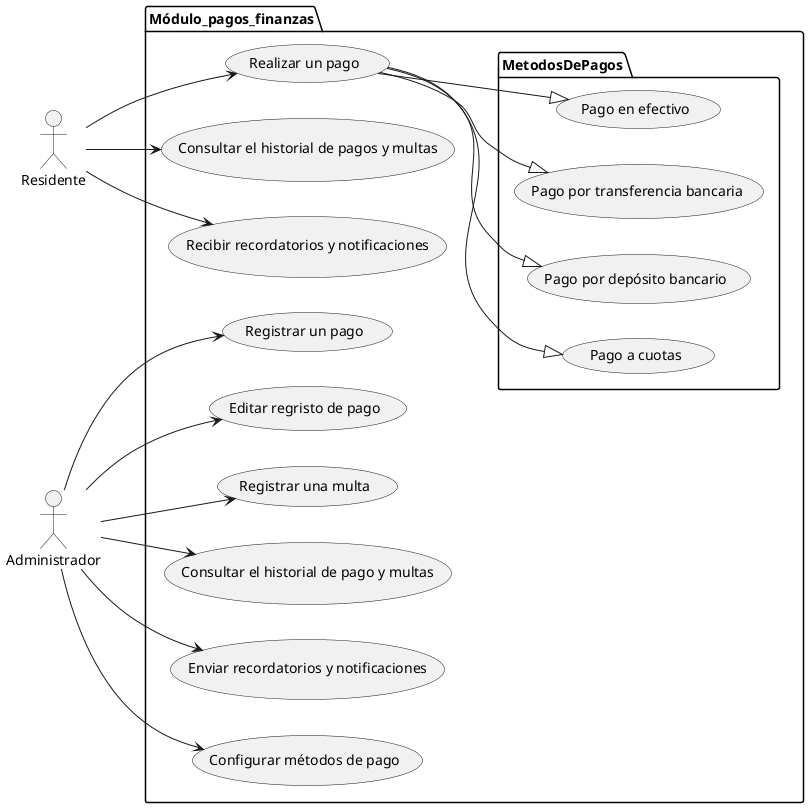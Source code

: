 @startuml
left to right direction
actor Residente as C
Actor Administrador as A

package Módulo_pagos_finanzas{



usecase "Realizar un pago" as UC1
package MetodosDePagos{
usecase "Pago en efectivo" as UC1_1
usecase "Pago por transferencia bancaria" as UC1_2
usecase "Pago por depósito bancario" as UC1_3
usecase "Pago a cuotas" as UC1_4
}
usecase "Consultar el historial de pagos y multas" as UC2
usecase "Recibir recordatorios y notificaciones" as UC3


usecase "Registrar un pago" as UC4
usecase "Editar regristo de pago" as UC4_5
usecase "Registrar una multa" as UC5
usecase "Consultar el historial de pago y multas" as UC6
usecase "Enviar recordatorios y notificaciones" as UC7
usecase "Configurar métodos de pago" as UC8
}


C --> UC1
UC1 --|> UC1_1
UC1 --|> UC1_2
UC1 --|> UC1_3
UC1 --|> UC1_4


C --> UC2
C --> UC3

A --> UC4
A --> UC4_5
A --> UC5

A --> UC6
A --> UC7
A --> UC8
@enduml
